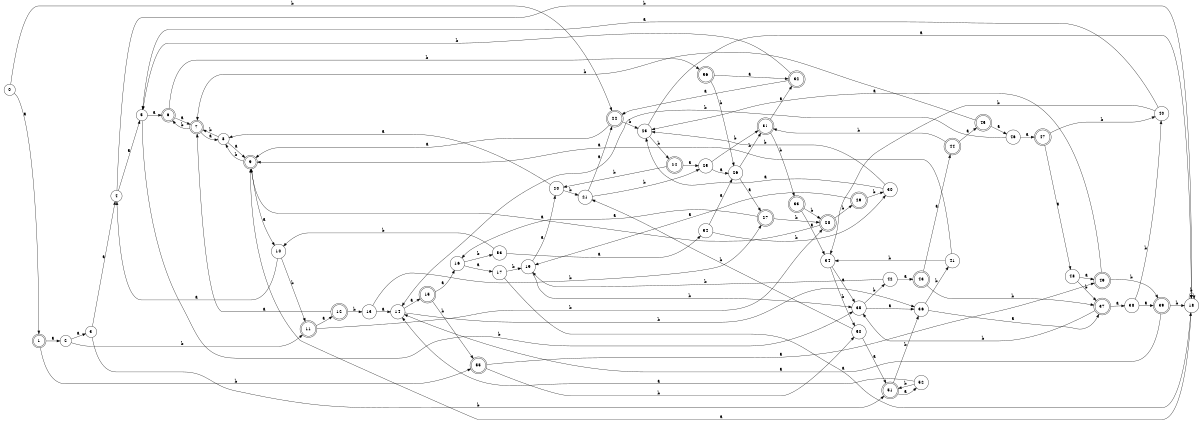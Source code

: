 digraph n46_2 {
__start0 [label="" shape="none"];

rankdir=LR;
size="8,5";

s0 [style="filled", color="black", fillcolor="white" shape="circle", label="0"];
s1 [style="rounded,filled", color="black", fillcolor="white" shape="doublecircle", label="1"];
s2 [style="filled", color="black", fillcolor="white" shape="circle", label="2"];
s3 [style="filled", color="black", fillcolor="white" shape="circle", label="3"];
s4 [style="filled", color="black", fillcolor="white" shape="circle", label="4"];
s5 [style="filled", color="black", fillcolor="white" shape="circle", label="5"];
s6 [style="rounded,filled", color="black", fillcolor="white" shape="doublecircle", label="6"];
s7 [style="rounded,filled", color="black", fillcolor="white" shape="doublecircle", label="7"];
s8 [style="filled", color="black", fillcolor="white" shape="circle", label="8"];
s9 [style="rounded,filled", color="black", fillcolor="white" shape="doublecircle", label="9"];
s10 [style="filled", color="black", fillcolor="white" shape="circle", label="10"];
s11 [style="rounded,filled", color="black", fillcolor="white" shape="doublecircle", label="11"];
s12 [style="rounded,filled", color="black", fillcolor="white" shape="doublecircle", label="12"];
s13 [style="filled", color="black", fillcolor="white" shape="circle", label="13"];
s14 [style="filled", color="black", fillcolor="white" shape="circle", label="14"];
s15 [style="rounded,filled", color="black", fillcolor="white" shape="doublecircle", label="15"];
s16 [style="filled", color="black", fillcolor="white" shape="circle", label="16"];
s17 [style="filled", color="black", fillcolor="white" shape="circle", label="17"];
s18 [style="filled", color="black", fillcolor="white" shape="circle", label="18"];
s19 [style="filled", color="black", fillcolor="white" shape="circle", label="19"];
s20 [style="filled", color="black", fillcolor="white" shape="circle", label="20"];
s21 [style="filled", color="black", fillcolor="white" shape="circle", label="21"];
s22 [style="rounded,filled", color="black", fillcolor="white" shape="doublecircle", label="22"];
s23 [style="filled", color="black", fillcolor="white" shape="circle", label="23"];
s24 [style="rounded,filled", color="black", fillcolor="white" shape="doublecircle", label="24"];
s25 [style="filled", color="black", fillcolor="white" shape="circle", label="25"];
s26 [style="filled", color="black", fillcolor="white" shape="circle", label="26"];
s27 [style="rounded,filled", color="black", fillcolor="white" shape="doublecircle", label="27"];
s28 [style="rounded,filled", color="black", fillcolor="white" shape="doublecircle", label="28"];
s29 [style="rounded,filled", color="black", fillcolor="white" shape="doublecircle", label="29"];
s30 [style="filled", color="black", fillcolor="white" shape="circle", label="30"];
s31 [style="rounded,filled", color="black", fillcolor="white" shape="doublecircle", label="31"];
s32 [style="rounded,filled", color="black", fillcolor="white" shape="doublecircle", label="32"];
s33 [style="rounded,filled", color="black", fillcolor="white" shape="doublecircle", label="33"];
s34 [style="filled", color="black", fillcolor="white" shape="circle", label="34"];
s35 [style="filled", color="black", fillcolor="white" shape="circle", label="35"];
s36 [style="filled", color="black", fillcolor="white" shape="circle", label="36"];
s37 [style="rounded,filled", color="black", fillcolor="white" shape="doublecircle", label="37"];
s38 [style="filled", color="black", fillcolor="white" shape="circle", label="38"];
s39 [style="rounded,filled", color="black", fillcolor="white" shape="doublecircle", label="39"];
s40 [style="filled", color="black", fillcolor="white" shape="circle", label="40"];
s41 [style="filled", color="black", fillcolor="white" shape="circle", label="41"];
s42 [style="filled", color="black", fillcolor="white" shape="circle", label="42"];
s43 [style="rounded,filled", color="black", fillcolor="white" shape="doublecircle", label="43"];
s44 [style="rounded,filled", color="black", fillcolor="white" shape="doublecircle", label="44"];
s45 [style="rounded,filled", color="black", fillcolor="white" shape="doublecircle", label="45"];
s46 [style="filled", color="black", fillcolor="white" shape="circle", label="46"];
s47 [style="rounded,filled", color="black", fillcolor="white" shape="doublecircle", label="47"];
s48 [style="filled", color="black", fillcolor="white" shape="circle", label="48"];
s49 [style="rounded,filled", color="black", fillcolor="white" shape="doublecircle", label="49"];
s50 [style="filled", color="black", fillcolor="white" shape="circle", label="50"];
s51 [style="rounded,filled", color="black", fillcolor="white" shape="doublecircle", label="51"];
s52 [style="filled", color="black", fillcolor="white" shape="circle", label="52"];
s53 [style="filled", color="black", fillcolor="white" shape="circle", label="53"];
s54 [style="filled", color="black", fillcolor="white" shape="circle", label="54"];
s55 [style="rounded,filled", color="black", fillcolor="white" shape="doublecircle", label="55"];
s56 [style="rounded,filled", color="black", fillcolor="white" shape="doublecircle", label="56"];
s0 -> s1 [label="a"];
s0 -> s22 [label="b"];
s1 -> s2 [label="a"];
s1 -> s55 [label="b"];
s2 -> s3 [label="a"];
s2 -> s11 [label="b"];
s3 -> s4 [label="a"];
s3 -> s51 [label="b"];
s4 -> s5 [label="a"];
s4 -> s18 [label="b"];
s5 -> s6 [label="a"];
s5 -> s35 [label="b"];
s6 -> s7 [label="a"];
s6 -> s56 [label="b"];
s7 -> s8 [label="a"];
s7 -> s6 [label="b"];
s8 -> s9 [label="a"];
s8 -> s7 [label="b"];
s9 -> s10 [label="a"];
s9 -> s8 [label="b"];
s10 -> s4 [label="a"];
s10 -> s11 [label="b"];
s11 -> s12 [label="a"];
s11 -> s28 [label="b"];
s12 -> s7 [label="a"];
s12 -> s13 [label="b"];
s13 -> s14 [label="a"];
s13 -> s27 [label="b"];
s14 -> s15 [label="a"];
s14 -> s36 [label="b"];
s15 -> s16 [label="a"];
s15 -> s55 [label="b"];
s16 -> s17 [label="a"];
s16 -> s53 [label="b"];
s17 -> s18 [label="a"];
s17 -> s19 [label="b"];
s18 -> s9 [label="a"];
s18 -> s18 [label="b"];
s19 -> s20 [label="a"];
s19 -> s35 [label="b"];
s20 -> s8 [label="a"];
s20 -> s21 [label="b"];
s21 -> s22 [label="a"];
s21 -> s25 [label="b"];
s22 -> s9 [label="a"];
s22 -> s23 [label="b"];
s23 -> s18 [label="a"];
s23 -> s24 [label="b"];
s24 -> s25 [label="a"];
s24 -> s20 [label="b"];
s25 -> s26 [label="a"];
s25 -> s31 [label="b"];
s26 -> s27 [label="a"];
s26 -> s31 [label="b"];
s27 -> s16 [label="a"];
s27 -> s28 [label="b"];
s28 -> s9 [label="a"];
s28 -> s29 [label="b"];
s29 -> s19 [label="a"];
s29 -> s30 [label="b"];
s30 -> s23 [label="a"];
s30 -> s23 [label="b"];
s31 -> s32 [label="a"];
s31 -> s33 [label="b"];
s32 -> s22 [label="a"];
s32 -> s5 [label="b"];
s33 -> s34 [label="a"];
s33 -> s28 [label="b"];
s34 -> s35 [label="a"];
s34 -> s50 [label="b"];
s35 -> s36 [label="a"];
s35 -> s42 [label="b"];
s36 -> s37 [label="a"];
s36 -> s41 [label="b"];
s37 -> s38 [label="a"];
s37 -> s35 [label="b"];
s38 -> s39 [label="a"];
s38 -> s40 [label="b"];
s39 -> s14 [label="a"];
s39 -> s18 [label="b"];
s40 -> s5 [label="a"];
s40 -> s34 [label="b"];
s41 -> s9 [label="a"];
s41 -> s34 [label="b"];
s42 -> s43 [label="a"];
s42 -> s19 [label="b"];
s43 -> s44 [label="a"];
s43 -> s37 [label="b"];
s44 -> s45 [label="a"];
s44 -> s31 [label="b"];
s45 -> s46 [label="a"];
s45 -> s7 [label="b"];
s46 -> s47 [label="a"];
s46 -> s14 [label="b"];
s47 -> s48 [label="a"];
s47 -> s40 [label="b"];
s48 -> s49 [label="a"];
s48 -> s37 [label="b"];
s49 -> s23 [label="a"];
s49 -> s39 [label="b"];
s50 -> s51 [label="a"];
s50 -> s21 [label="b"];
s51 -> s52 [label="a"];
s51 -> s36 [label="b"];
s52 -> s14 [label="a"];
s52 -> s51 [label="b"];
s53 -> s54 [label="a"];
s53 -> s10 [label="b"];
s54 -> s26 [label="a"];
s54 -> s30 [label="b"];
s55 -> s49 [label="a"];
s55 -> s50 [label="b"];
s56 -> s32 [label="a"];
s56 -> s26 [label="b"];

}
